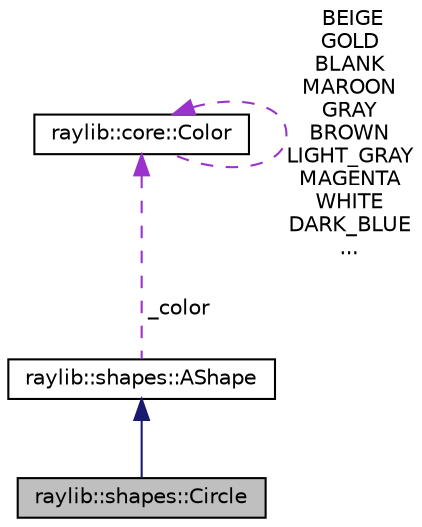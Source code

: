 digraph "raylib::shapes::Circle"
{
 // LATEX_PDF_SIZE
  edge [fontname="Helvetica",fontsize="10",labelfontname="Helvetica",labelfontsize="10"];
  node [fontname="Helvetica",fontsize="10",shape=record];
  Node1 [label="raylib::shapes::Circle",height=0.2,width=0.4,color="black", fillcolor="grey75", style="filled", fontcolor="black",tooltip="The Circle Class used to represent a 2d circle shape."];
  Node2 -> Node1 [dir="back",color="midnightblue",fontsize="10",style="solid",fontname="Helvetica"];
  Node2 [label="raylib::shapes::AShape",height=0.2,width=0.4,color="black", fillcolor="white", style="filled",URL="$classraylib_1_1shapes_1_1_a_shape.html",tooltip=" "];
  Node3 -> Node2 [dir="back",color="darkorchid3",fontsize="10",style="dashed",label=" _color" ,fontname="Helvetica"];
  Node3 [label="raylib::core::Color",height=0.2,width=0.4,color="black", fillcolor="white", style="filled",URL="$structraylib_1_1core_1_1_color.html",tooltip="The Color struct that encapsulates the raylib Color struct."];
  Node3 -> Node3 [dir="back",color="darkorchid3",fontsize="10",style="dashed",label=" BEIGE\nGOLD\nBLANK\nMAROON\nGRAY\nBROWN\nLIGHT_GRAY\nMAGENTA\nWHITE\nDARK_BLUE\n..." ,fontname="Helvetica"];
}
